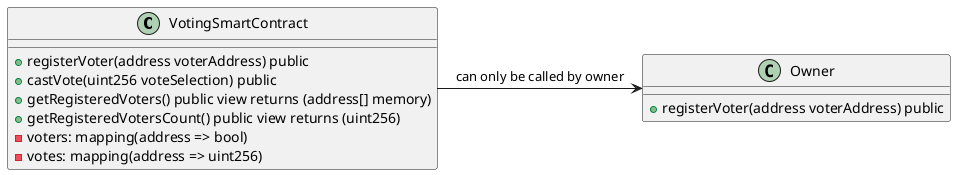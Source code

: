 @startuml
class VotingSmartContract {
  +registerVoter(address voterAddress) public
  +castVote(uint256 voteSelection) public
  +getRegisteredVoters() public view returns (address[] memory)
  +getRegisteredVotersCount() public view returns (uint256)
  -voters: mapping(address => bool)
  -votes: mapping(address => uint256)
}

class Owner {
  +registerVoter(address voterAddress) public
}

VotingSmartContract -> Owner: can only be called by owner
@enduml
